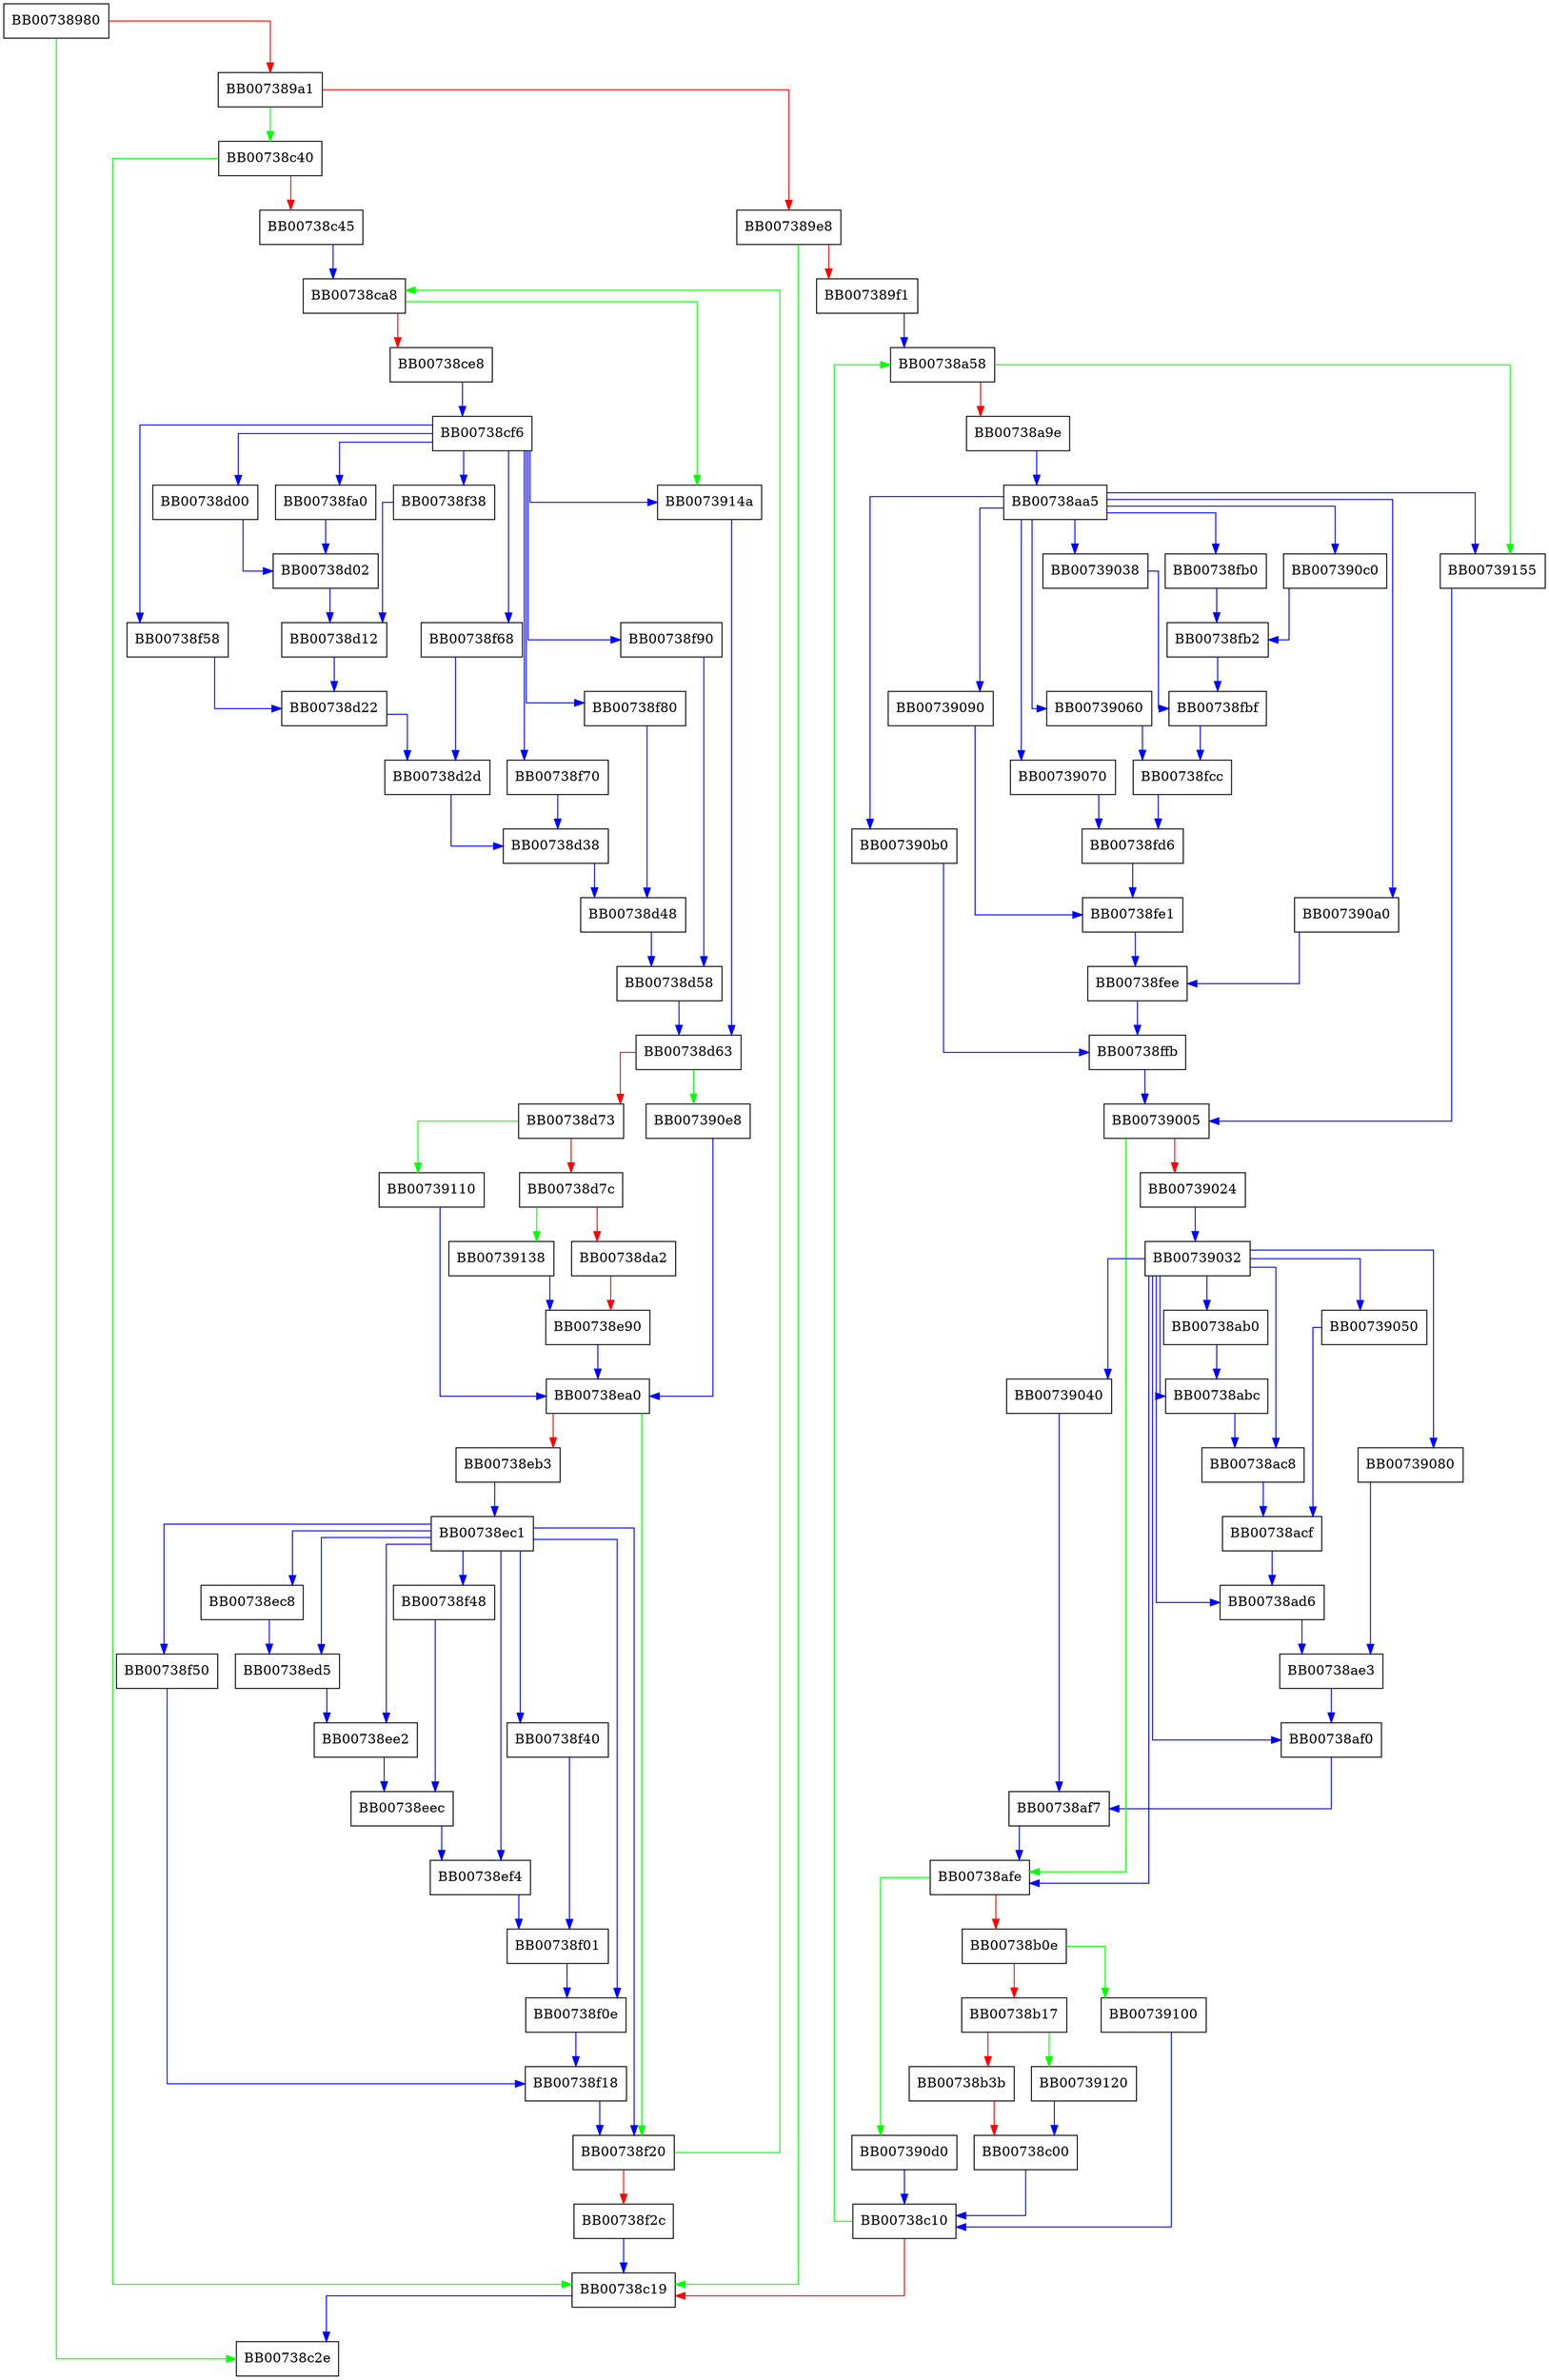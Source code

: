 digraph DES_ede3_cfb_encrypt {
  node [shape="box"];
  graph [splines=ortho];
  BB00738980 -> BB00738c2e [color="green"];
  BB00738980 -> BB007389a1 [color="red"];
  BB007389a1 -> BB00738c40 [color="green"];
  BB007389a1 -> BB007389e8 [color="red"];
  BB007389e8 -> BB00738c19 [color="green"];
  BB007389e8 -> BB007389f1 [color="red"];
  BB007389f1 -> BB00738a58 [color="blue"];
  BB00738a58 -> BB00739155 [color="green"];
  BB00738a58 -> BB00738a9e [color="red"];
  BB00738a9e -> BB00738aa5 [color="blue"];
  BB00738aa5 -> BB00739155 [color="blue"];
  BB00738aa5 -> BB007390b0 [color="blue"];
  BB00738aa5 -> BB007390a0 [color="blue"];
  BB00738aa5 -> BB00739090 [color="blue"];
  BB00738aa5 -> BB00739070 [color="blue"];
  BB00738aa5 -> BB00739060 [color="blue"];
  BB00738aa5 -> BB00739038 [color="blue"];
  BB00738aa5 -> BB00738fb0 [color="blue"];
  BB00738aa5 -> BB007390c0 [color="blue"];
  BB00738ab0 -> BB00738abc [color="blue"];
  BB00738abc -> BB00738ac8 [color="blue"];
  BB00738ac8 -> BB00738acf [color="blue"];
  BB00738acf -> BB00738ad6 [color="blue"];
  BB00738ad6 -> BB00738ae3 [color="blue"];
  BB00738ae3 -> BB00738af0 [color="blue"];
  BB00738af0 -> BB00738af7 [color="blue"];
  BB00738af7 -> BB00738afe [color="blue"];
  BB00738afe -> BB007390d0 [color="green"];
  BB00738afe -> BB00738b0e [color="red"];
  BB00738b0e -> BB00739100 [color="green"];
  BB00738b0e -> BB00738b17 [color="red"];
  BB00738b17 -> BB00739120 [color="green"];
  BB00738b17 -> BB00738b3b [color="red"];
  BB00738b3b -> BB00738c00 [color="red"];
  BB00738c00 -> BB00738c10 [color="blue"];
  BB00738c10 -> BB00738a58 [color="green"];
  BB00738c10 -> BB00738c19 [color="red"];
  BB00738c19 -> BB00738c2e [color="blue"];
  BB00738c40 -> BB00738c19 [color="green"];
  BB00738c40 -> BB00738c45 [color="red"];
  BB00738c45 -> BB00738ca8 [color="blue"];
  BB00738ca8 -> BB0073914a [color="green"];
  BB00738ca8 -> BB00738ce8 [color="red"];
  BB00738ce8 -> BB00738cf6 [color="blue"];
  BB00738cf6 -> BB0073914a [color="blue"];
  BB00738cf6 -> BB00738f90 [color="blue"];
  BB00738cf6 -> BB00738f80 [color="blue"];
  BB00738cf6 -> BB00738f70 [color="blue"];
  BB00738cf6 -> BB00738f68 [color="blue"];
  BB00738cf6 -> BB00738f58 [color="blue"];
  BB00738cf6 -> BB00738f38 [color="blue"];
  BB00738cf6 -> BB00738d00 [color="blue"];
  BB00738cf6 -> BB00738fa0 [color="blue"];
  BB00738d00 -> BB00738d02 [color="blue"];
  BB00738d02 -> BB00738d12 [color="blue"];
  BB00738d12 -> BB00738d22 [color="blue"];
  BB00738d22 -> BB00738d2d [color="blue"];
  BB00738d2d -> BB00738d38 [color="blue"];
  BB00738d38 -> BB00738d48 [color="blue"];
  BB00738d48 -> BB00738d58 [color="blue"];
  BB00738d58 -> BB00738d63 [color="blue"];
  BB00738d63 -> BB007390e8 [color="green"];
  BB00738d63 -> BB00738d73 [color="red"];
  BB00738d73 -> BB00739110 [color="green"];
  BB00738d73 -> BB00738d7c [color="red"];
  BB00738d7c -> BB00739138 [color="green"];
  BB00738d7c -> BB00738da2 [color="red"];
  BB00738da2 -> BB00738e90 [color="red"];
  BB00738e90 -> BB00738ea0 [color="blue"];
  BB00738ea0 -> BB00738f20 [color="green"];
  BB00738ea0 -> BB00738eb3 [color="red"];
  BB00738eb3 -> BB00738ec1 [color="blue"];
  BB00738ec1 -> BB00738f20 [color="blue"];
  BB00738ec1 -> BB00738f50 [color="blue"];
  BB00738ec1 -> BB00738f0e [color="blue"];
  BB00738ec1 -> BB00738f40 [color="blue"];
  BB00738ec1 -> BB00738ef4 [color="blue"];
  BB00738ec1 -> BB00738f48 [color="blue"];
  BB00738ec1 -> BB00738ee2 [color="blue"];
  BB00738ec1 -> BB00738ed5 [color="blue"];
  BB00738ec1 -> BB00738ec8 [color="blue"];
  BB00738ec8 -> BB00738ed5 [color="blue"];
  BB00738ed5 -> BB00738ee2 [color="blue"];
  BB00738ee2 -> BB00738eec [color="blue"];
  BB00738eec -> BB00738ef4 [color="blue"];
  BB00738ef4 -> BB00738f01 [color="blue"];
  BB00738f01 -> BB00738f0e [color="blue"];
  BB00738f0e -> BB00738f18 [color="blue"];
  BB00738f18 -> BB00738f20 [color="blue"];
  BB00738f20 -> BB00738ca8 [color="green"];
  BB00738f20 -> BB00738f2c [color="red"];
  BB00738f2c -> BB00738c19 [color="blue"];
  BB00738f38 -> BB00738d12 [color="blue"];
  BB00738f40 -> BB00738f01 [color="blue"];
  BB00738f48 -> BB00738eec [color="blue"];
  BB00738f50 -> BB00738f18 [color="blue"];
  BB00738f58 -> BB00738d22 [color="blue"];
  BB00738f68 -> BB00738d2d [color="blue"];
  BB00738f70 -> BB00738d38 [color="blue"];
  BB00738f80 -> BB00738d48 [color="blue"];
  BB00738f90 -> BB00738d58 [color="blue"];
  BB00738fa0 -> BB00738d02 [color="blue"];
  BB00738fb0 -> BB00738fb2 [color="blue"];
  BB00738fb2 -> BB00738fbf [color="blue"];
  BB00738fbf -> BB00738fcc [color="blue"];
  BB00738fcc -> BB00738fd6 [color="blue"];
  BB00738fd6 -> BB00738fe1 [color="blue"];
  BB00738fe1 -> BB00738fee [color="blue"];
  BB00738fee -> BB00738ffb [color="blue"];
  BB00738ffb -> BB00739005 [color="blue"];
  BB00739005 -> BB00738afe [color="green"];
  BB00739005 -> BB00739024 [color="red"];
  BB00739024 -> BB00739032 [color="blue"];
  BB00739032 -> BB00738afe [color="blue"];
  BB00739032 -> BB00739040 [color="blue"];
  BB00739032 -> BB00738af0 [color="blue"];
  BB00739032 -> BB00739080 [color="blue"];
  BB00739032 -> BB00738ad6 [color="blue"];
  BB00739032 -> BB00739050 [color="blue"];
  BB00739032 -> BB00738ac8 [color="blue"];
  BB00739032 -> BB00738abc [color="blue"];
  BB00739032 -> BB00738ab0 [color="blue"];
  BB00739038 -> BB00738fbf [color="blue"];
  BB00739040 -> BB00738af7 [color="blue"];
  BB00739050 -> BB00738acf [color="blue"];
  BB00739060 -> BB00738fcc [color="blue"];
  BB00739070 -> BB00738fd6 [color="blue"];
  BB00739080 -> BB00738ae3 [color="blue"];
  BB00739090 -> BB00738fe1 [color="blue"];
  BB007390a0 -> BB00738fee [color="blue"];
  BB007390b0 -> BB00738ffb [color="blue"];
  BB007390c0 -> BB00738fb2 [color="blue"];
  BB007390d0 -> BB00738c10 [color="blue"];
  BB007390e8 -> BB00738ea0 [color="blue"];
  BB00739100 -> BB00738c10 [color="blue"];
  BB00739110 -> BB00738ea0 [color="blue"];
  BB00739120 -> BB00738c00 [color="blue"];
  BB00739138 -> BB00738e90 [color="blue"];
  BB0073914a -> BB00738d63 [color="blue"];
  BB00739155 -> BB00739005 [color="blue"];
}